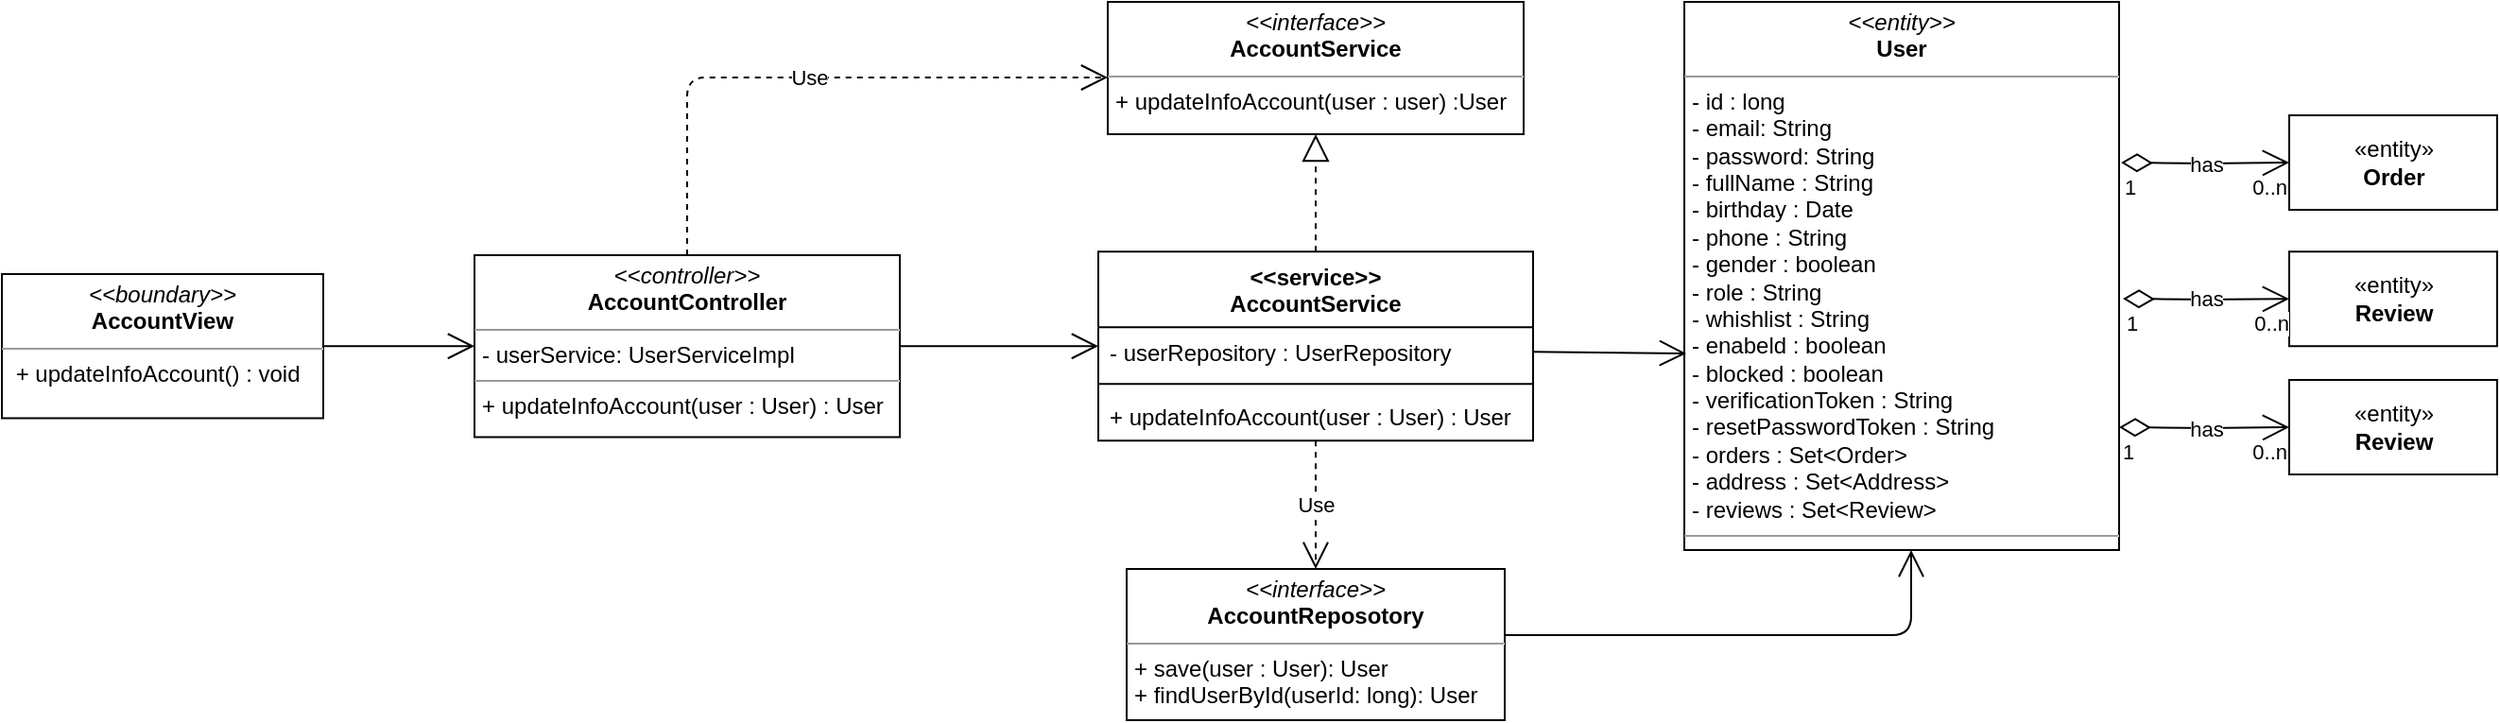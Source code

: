 <mxfile version="14.6.13" type="device"><diagram id="C5RBs43oDa-KdzZeNtuy" name="Page-1"><mxGraphModel dx="1935" dy="425" grid="1" gridSize="10" guides="1" tooltips="1" connect="1" arrows="1" fold="1" page="1" pageScale="1" pageWidth="827" pageHeight="1169" math="0" shadow="0"><root><mxCell id="WIyWlLk6GJQsqaUBKTNV-0"/><mxCell id="WIyWlLk6GJQsqaUBKTNV-1" parent="WIyWlLk6GJQsqaUBKTNV-0"/><mxCell id="3_BIi-De6FGUcCYfIj-2-0" value="&lt;p style=&quot;margin: 0px ; margin-top: 4px ; text-align: center&quot;&gt;&lt;i&gt;&amp;lt;&amp;lt;boundary&amp;gt;&amp;gt;&lt;/i&gt;&lt;br&gt;&lt;b&gt;AccountView&lt;/b&gt;&lt;/p&gt;&lt;hr size=&quot;1&quot;&gt;&lt;p style=&quot;margin: 0px ; margin-left: 4px&quot;&gt;&lt;span&gt;&amp;nbsp;&lt;/span&gt;&lt;span&gt;+ updateInfoAccount() : void&lt;/span&gt;&lt;/p&gt;" style="verticalAlign=top;align=left;overflow=fill;fontSize=12;fontFamily=Helvetica;html=1;" vertex="1" parent="WIyWlLk6GJQsqaUBKTNV-1"><mxGeometry x="-100" y="194" width="170" height="76.25" as="geometry"/></mxCell><mxCell id="3_BIi-De6FGUcCYfIj-2-1" value="&lt;p style=&quot;margin: 0px ; margin-top: 4px ; text-align: center&quot;&gt;&lt;i&gt;&amp;lt;&amp;lt;interface&amp;gt;&amp;gt;&lt;/i&gt;&lt;br&gt;&lt;b&gt;AccountService&lt;/b&gt;&lt;/p&gt;&lt;hr size=&quot;1&quot;&gt;&lt;p style=&quot;margin: 0px ; margin-left: 4px&quot;&gt;+ updateInfoAccount(user : user) :User&lt;/p&gt;" style="verticalAlign=top;align=left;overflow=fill;fontSize=12;fontFamily=Helvetica;html=1;" vertex="1" parent="WIyWlLk6GJQsqaUBKTNV-1"><mxGeometry x="485" y="50" width="220" height="70" as="geometry"/></mxCell><mxCell id="3_BIi-De6FGUcCYfIj-2-2" value="&lt;p style=&quot;margin: 0px ; margin-top: 4px ; text-align: center&quot;&gt;&lt;i&gt;&amp;lt;&amp;lt;entity&amp;gt;&amp;gt;&lt;/i&gt;&lt;br&gt;&lt;b&gt;User&lt;/b&gt;&lt;/p&gt;&lt;hr size=&quot;1&quot;&gt;&lt;p style=&quot;margin: 0px ; margin-left: 4px&quot;&gt;- id : long&lt;/p&gt;&lt;p style=&quot;margin: 0px ; margin-left: 4px&quot;&gt;- email: String&lt;br&gt;- password: String&lt;/p&gt;&lt;p style=&quot;margin: 0px ; margin-left: 4px&quot;&gt;- fullName : String&lt;/p&gt;&lt;p style=&quot;margin: 0px ; margin-left: 4px&quot;&gt;- birthday : Date&lt;/p&gt;&lt;p style=&quot;margin: 0px ; margin-left: 4px&quot;&gt;- phone : String&lt;/p&gt;&lt;p style=&quot;margin: 0px ; margin-left: 4px&quot;&gt;- gender : boolean&lt;/p&gt;&lt;p style=&quot;margin: 0px ; margin-left: 4px&quot;&gt;- role : String&lt;/p&gt;&lt;p style=&quot;margin: 0px ; margin-left: 4px&quot;&gt;- whishlist : String&lt;/p&gt;&lt;p style=&quot;margin: 0px ; margin-left: 4px&quot;&gt;- enabeld : boolean&lt;/p&gt;&lt;p style=&quot;margin: 0px ; margin-left: 4px&quot;&gt;- blocked : boolean&lt;/p&gt;&lt;p style=&quot;margin: 0px ; margin-left: 4px&quot;&gt;- verificationToken : String&lt;/p&gt;&lt;p style=&quot;margin: 0px ; margin-left: 4px&quot;&gt;- resetPasswordToken : String&lt;/p&gt;&lt;p style=&quot;margin: 0px ; margin-left: 4px&quot;&gt;- orders : Set&amp;lt;Order&amp;gt;&lt;/p&gt;&lt;p style=&quot;margin: 0px ; margin-left: 4px&quot;&gt;- address : Set&amp;lt;Address&amp;gt;&lt;/p&gt;&lt;p style=&quot;margin: 0px ; margin-left: 4px&quot;&gt;- reviews : Set&amp;lt;Review&amp;gt;&lt;/p&gt;&lt;hr size=&quot;1&quot;&gt;&lt;p style=&quot;margin: 0px ; margin-left: 4px&quot;&gt;&lt;br&gt;&lt;/p&gt;" style="verticalAlign=top;align=left;overflow=fill;fontSize=12;fontFamily=Helvetica;html=1;" vertex="1" parent="WIyWlLk6GJQsqaUBKTNV-1"><mxGeometry x="790" y="50" width="230" height="290" as="geometry"/></mxCell><mxCell id="3_BIi-De6FGUcCYfIj-2-4" value="&lt;p style=&quot;margin: 0px ; margin-top: 4px ; text-align: center&quot;&gt;&lt;i&gt;&amp;lt;&amp;lt;controller&amp;gt;&amp;gt;&lt;/i&gt;&lt;br&gt;&lt;b&gt;AccountController&lt;/b&gt;&lt;br&gt;&lt;/p&gt;&lt;hr size=&quot;1&quot;&gt;&lt;p style=&quot;margin: 0px ; margin-left: 4px&quot;&gt;- userService: UserServiceImpl&lt;/p&gt;&lt;hr size=&quot;1&quot;&gt;&lt;p style=&quot;margin: 0px ; margin-left: 4px&quot;&gt;+ updateInfoAccount(user : User) : User&lt;br&gt;&lt;/p&gt;" style="verticalAlign=top;align=left;overflow=fill;fontSize=12;fontFamily=Helvetica;html=1;" vertex="1" parent="WIyWlLk6GJQsqaUBKTNV-1"><mxGeometry x="150" y="184" width="225" height="96.25" as="geometry"/></mxCell><mxCell id="3_BIi-De6FGUcCYfIj-2-5" value="" style="endArrow=open;endFill=1;endSize=12;html=1;exitX=1;exitY=0.5;exitDx=0;exitDy=0;" edge="1" parent="WIyWlLk6GJQsqaUBKTNV-1" source="3_BIi-De6FGUcCYfIj-2-0" target="3_BIi-De6FGUcCYfIj-2-4"><mxGeometry width="160" relative="1" as="geometry"><mxPoint x="480" y="100" as="sourcePoint"/><mxPoint x="640" y="100" as="targetPoint"/></mxGeometry></mxCell><mxCell id="3_BIi-De6FGUcCYfIj-2-6" value="" style="endArrow=block;dashed=1;endFill=0;endSize=12;html=1;exitX=0.5;exitY=0;exitDx=0;exitDy=0;" edge="1" parent="WIyWlLk6GJQsqaUBKTNV-1" source="3_BIi-De6FGUcCYfIj-2-26" target="3_BIi-De6FGUcCYfIj-2-1"><mxGeometry width="160" relative="1" as="geometry"><mxPoint x="575" y="206.25" as="sourcePoint"/><mxPoint x="640" y="100" as="targetPoint"/></mxGeometry></mxCell><mxCell id="3_BIi-De6FGUcCYfIj-2-7" value="Use" style="endArrow=open;endSize=12;dashed=1;html=1;edgeStyle=orthogonalEdgeStyle;exitX=0.5;exitY=0;exitDx=0;exitDy=0;" edge="1" parent="WIyWlLk6GJQsqaUBKTNV-1" source="3_BIi-De6FGUcCYfIj-2-4" target="3_BIi-De6FGUcCYfIj-2-1"><mxGeometry width="160" relative="1" as="geometry"><mxPoint x="480" y="100" as="sourcePoint"/><mxPoint x="640" y="50" as="targetPoint"/><Array as="points"><mxPoint x="263" y="90"/></Array></mxGeometry></mxCell><mxCell id="3_BIi-De6FGUcCYfIj-2-12" value="«entity»&lt;br&gt;&lt;b&gt;Order&lt;/b&gt;" style="html=1;strokeColor=#000000;" vertex="1" parent="WIyWlLk6GJQsqaUBKTNV-1"><mxGeometry x="1110" y="110" width="110" height="50" as="geometry"/></mxCell><mxCell id="3_BIi-De6FGUcCYfIj-2-13" value="«entity»&lt;br&gt;&lt;b&gt;Review&lt;/b&gt;" style="html=1;strokeColor=#000000;" vertex="1" parent="WIyWlLk6GJQsqaUBKTNV-1"><mxGeometry x="1110" y="182.13" width="110" height="50" as="geometry"/></mxCell><mxCell id="3_BIi-De6FGUcCYfIj-2-14" value="«entity»&lt;br&gt;&lt;b&gt;Review&lt;/b&gt;" style="html=1;strokeColor=#000000;" vertex="1" parent="WIyWlLk6GJQsqaUBKTNV-1"><mxGeometry x="1110" y="250" width="110" height="50" as="geometry"/></mxCell><mxCell id="3_BIi-De6FGUcCYfIj-2-15" value="has" style="endArrow=open;html=1;endSize=12;startArrow=diamondThin;startSize=14;startFill=0;edgeStyle=orthogonalEdgeStyle;" edge="1" parent="WIyWlLk6GJQsqaUBKTNV-1" target="3_BIi-De6FGUcCYfIj-2-12"><mxGeometry relative="1" as="geometry"><mxPoint x="1021" y="135" as="sourcePoint"/><mxPoint x="910" y="290" as="targetPoint"/></mxGeometry></mxCell><mxCell id="3_BIi-De6FGUcCYfIj-2-16" value="1" style="edgeLabel;resizable=0;html=1;align=left;verticalAlign=top;" connectable="0" vertex="1" parent="3_BIi-De6FGUcCYfIj-2-15"><mxGeometry x="-1" relative="1" as="geometry"/></mxCell><mxCell id="3_BIi-De6FGUcCYfIj-2-17" value="0..n" style="edgeLabel;resizable=0;html=1;align=right;verticalAlign=top;" connectable="0" vertex="1" parent="3_BIi-De6FGUcCYfIj-2-15"><mxGeometry x="1" relative="1" as="geometry"/></mxCell><mxCell id="3_BIi-De6FGUcCYfIj-2-18" value="has" style="endArrow=open;html=1;endSize=12;startArrow=diamondThin;startSize=14;startFill=0;edgeStyle=orthogonalEdgeStyle;" edge="1" parent="WIyWlLk6GJQsqaUBKTNV-1" target="3_BIi-De6FGUcCYfIj-2-13"><mxGeometry relative="1" as="geometry"><mxPoint x="1022" y="207" as="sourcePoint"/><mxPoint x="910" y="290" as="targetPoint"/></mxGeometry></mxCell><mxCell id="3_BIi-De6FGUcCYfIj-2-19" value="1" style="edgeLabel;resizable=0;html=1;align=left;verticalAlign=top;" connectable="0" vertex="1" parent="3_BIi-De6FGUcCYfIj-2-18"><mxGeometry x="-1" relative="1" as="geometry"/></mxCell><mxCell id="3_BIi-De6FGUcCYfIj-2-20" value="0..n" style="edgeLabel;resizable=0;html=1;align=right;verticalAlign=top;" connectable="0" vertex="1" parent="3_BIi-De6FGUcCYfIj-2-18"><mxGeometry x="1" relative="1" as="geometry"/></mxCell><mxCell id="3_BIi-De6FGUcCYfIj-2-21" value="has" style="endArrow=open;html=1;endSize=12;startArrow=diamondThin;startSize=14;startFill=0;edgeStyle=orthogonalEdgeStyle;" edge="1" parent="WIyWlLk6GJQsqaUBKTNV-1" target="3_BIi-De6FGUcCYfIj-2-14"><mxGeometry relative="1" as="geometry"><mxPoint x="1020" y="275" as="sourcePoint"/><mxPoint x="910" y="290" as="targetPoint"/></mxGeometry></mxCell><mxCell id="3_BIi-De6FGUcCYfIj-2-22" value="1" style="edgeLabel;resizable=0;html=1;align=left;verticalAlign=top;" connectable="0" vertex="1" parent="3_BIi-De6FGUcCYfIj-2-21"><mxGeometry x="-1" relative="1" as="geometry"/></mxCell><mxCell id="3_BIi-De6FGUcCYfIj-2-23" value="0..n" style="edgeLabel;resizable=0;html=1;align=right;verticalAlign=top;" connectable="0" vertex="1" parent="3_BIi-De6FGUcCYfIj-2-21"><mxGeometry x="1" relative="1" as="geometry"/></mxCell><mxCell id="3_BIi-De6FGUcCYfIj-2-24" value="&lt;p style=&quot;margin: 0px ; margin-top: 4px ; text-align: center&quot;&gt;&lt;i&gt;&amp;lt;&amp;lt;interface&amp;gt;&amp;gt;&lt;/i&gt;&lt;br&gt;&lt;b&gt;AccountReposotory&lt;/b&gt;&lt;/p&gt;&lt;hr size=&quot;1&quot;&gt;&lt;p style=&quot;margin: 0px ; margin-left: 4px&quot;&gt;+ save(user : User): User&lt;/p&gt;&lt;p style=&quot;margin: 0px ; margin-left: 4px&quot;&gt;+ findUserById(userId: long): User&lt;br&gt;&lt;/p&gt;" style="verticalAlign=top;align=left;overflow=fill;fontSize=12;fontFamily=Helvetica;html=1;" vertex="1" parent="WIyWlLk6GJQsqaUBKTNV-1"><mxGeometry x="495" y="350" width="200" height="80" as="geometry"/></mxCell><mxCell id="3_BIi-De6FGUcCYfIj-2-26" value="&lt;&lt;service&gt;&gt;&#10;AccountService" style="swimlane;fontStyle=1;align=center;verticalAlign=top;childLayout=stackLayout;horizontal=1;startSize=40;horizontalStack=0;resizeParent=1;resizeParentMax=0;resizeLast=0;collapsible=1;marginBottom=0;" vertex="1" parent="WIyWlLk6GJQsqaUBKTNV-1"><mxGeometry x="480" y="182.13" width="230" height="100" as="geometry"/></mxCell><mxCell id="3_BIi-De6FGUcCYfIj-2-27" value="- userRepository : UserRepository" style="text;strokeColor=none;fillColor=none;align=left;verticalAlign=top;spacingLeft=4;spacingRight=4;overflow=hidden;rotatable=0;points=[[0,0.5],[1,0.5]];portConstraint=eastwest;" vertex="1" parent="3_BIi-De6FGUcCYfIj-2-26"><mxGeometry y="40" width="230" height="26" as="geometry"/></mxCell><mxCell id="3_BIi-De6FGUcCYfIj-2-28" value="" style="line;strokeWidth=1;fillColor=none;align=left;verticalAlign=middle;spacingTop=-1;spacingLeft=3;spacingRight=3;rotatable=0;labelPosition=right;points=[];portConstraint=eastwest;" vertex="1" parent="3_BIi-De6FGUcCYfIj-2-26"><mxGeometry y="66" width="230" height="8" as="geometry"/></mxCell><mxCell id="3_BIi-De6FGUcCYfIj-2-29" value="+ updateInfoAccount(user : User) : User" style="text;strokeColor=none;fillColor=none;align=left;verticalAlign=top;spacingLeft=4;spacingRight=4;overflow=hidden;rotatable=0;points=[[0,0.5],[1,0.5]];portConstraint=eastwest;" vertex="1" parent="3_BIi-De6FGUcCYfIj-2-26"><mxGeometry y="74" width="230" height="26" as="geometry"/></mxCell><mxCell id="3_BIi-De6FGUcCYfIj-2-30" value="" style="endArrow=open;endFill=1;endSize=12;html=1;strokeColor=#000000;" edge="1" parent="WIyWlLk6GJQsqaUBKTNV-1" source="3_BIi-De6FGUcCYfIj-2-4" target="3_BIi-De6FGUcCYfIj-2-26"><mxGeometry width="160" relative="1" as="geometry"><mxPoint x="330" y="220" as="sourcePoint"/><mxPoint x="490" y="220" as="targetPoint"/></mxGeometry></mxCell><mxCell id="3_BIi-De6FGUcCYfIj-2-31" value="Use" style="endArrow=open;endSize=12;dashed=1;html=1;strokeColor=#000000;" edge="1" parent="WIyWlLk6GJQsqaUBKTNV-1" source="3_BIi-De6FGUcCYfIj-2-26" target="3_BIi-De6FGUcCYfIj-2-24"><mxGeometry width="160" relative="1" as="geometry"><mxPoint x="330" y="220" as="sourcePoint"/><mxPoint x="490" y="220" as="targetPoint"/></mxGeometry></mxCell><mxCell id="3_BIi-De6FGUcCYfIj-2-32" value="" style="endArrow=open;endFill=1;endSize=12;html=1;strokeColor=#000000;edgeStyle=orthogonalEdgeStyle;" edge="1" parent="WIyWlLk6GJQsqaUBKTNV-1" source="3_BIi-De6FGUcCYfIj-2-24" target="3_BIi-De6FGUcCYfIj-2-2"><mxGeometry width="160" relative="1" as="geometry"><mxPoint x="330" y="320" as="sourcePoint"/><mxPoint x="490" y="320" as="targetPoint"/><Array as="points"><mxPoint x="910" y="385"/></Array></mxGeometry></mxCell><mxCell id="3_BIi-De6FGUcCYfIj-2-33" value="" style="endArrow=open;endFill=1;endSize=12;html=1;strokeColor=#000000;exitX=1;exitY=0.5;exitDx=0;exitDy=0;" edge="1" parent="WIyWlLk6GJQsqaUBKTNV-1" source="3_BIi-De6FGUcCYfIj-2-27"><mxGeometry width="160" relative="1" as="geometry"><mxPoint x="330" y="220" as="sourcePoint"/><mxPoint x="791" y="236" as="targetPoint"/></mxGeometry></mxCell></root></mxGraphModel></diagram></mxfile>
